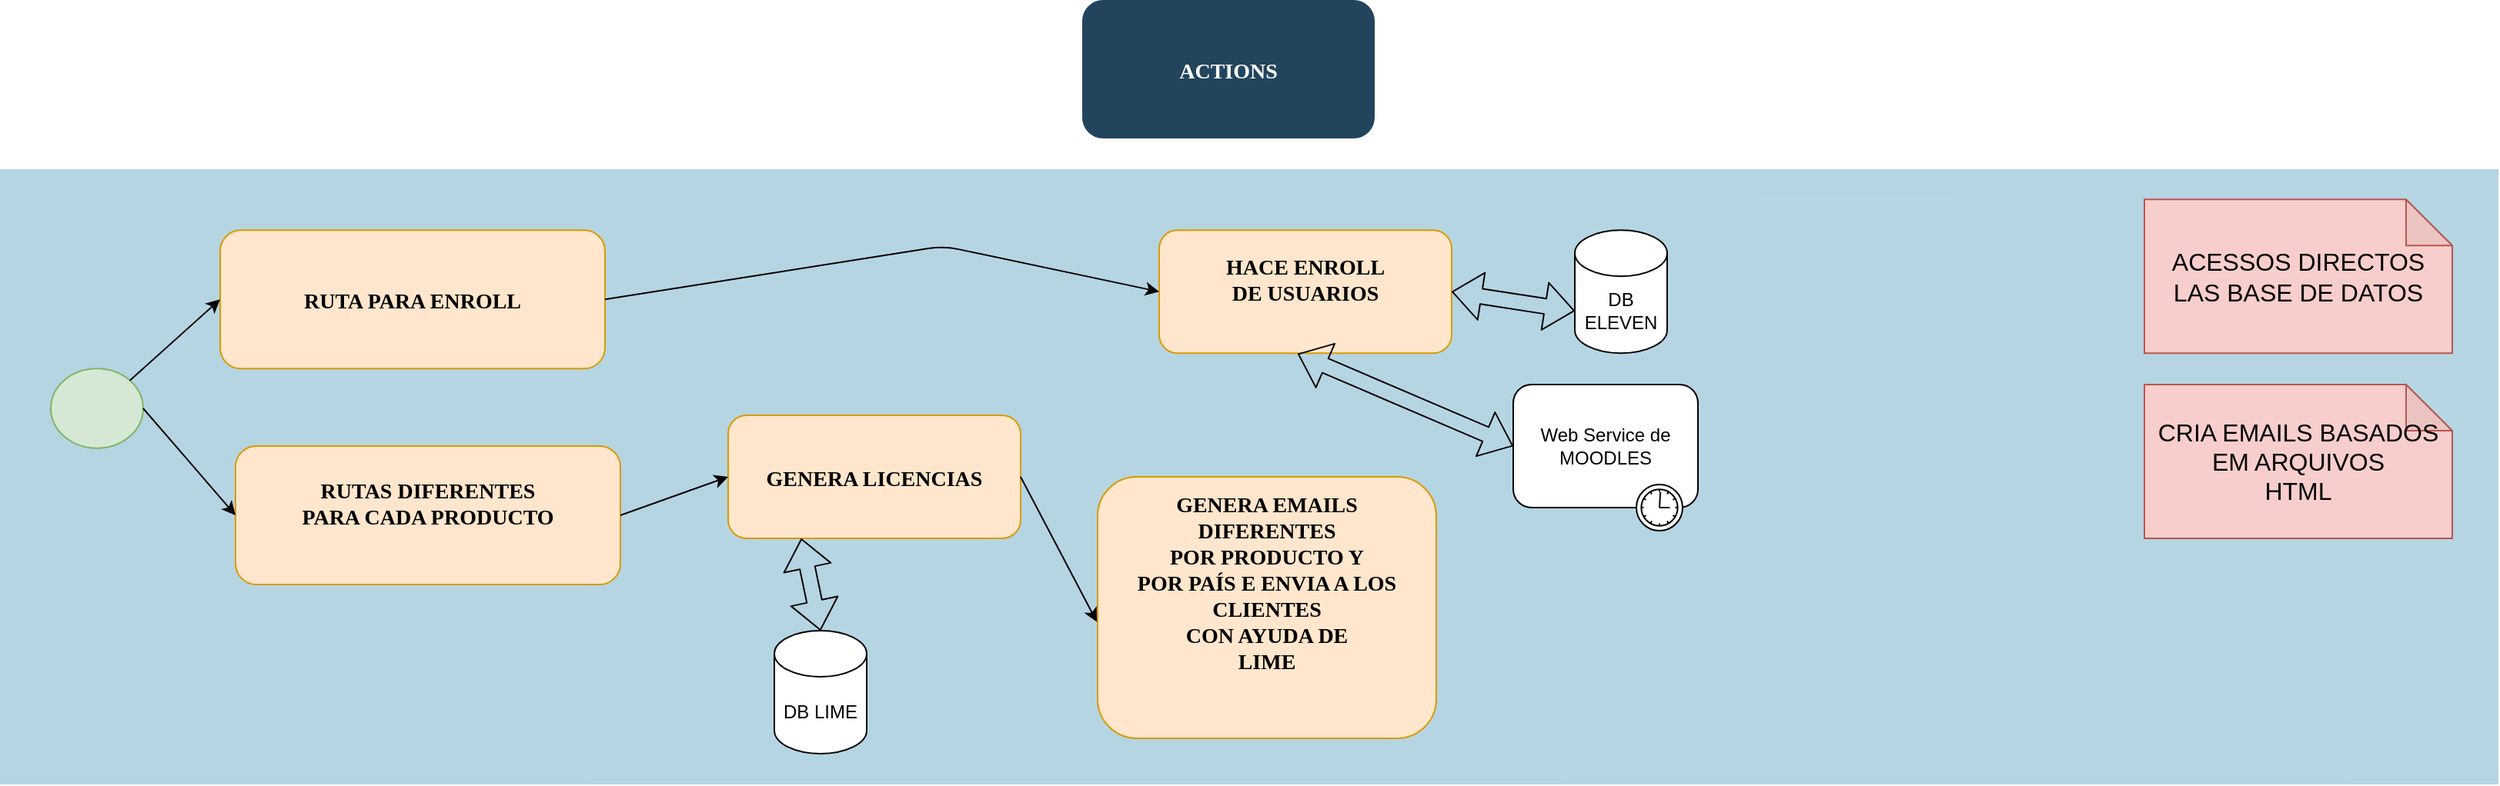 <mxfile version="13.8.7" type="github"><diagram name="Page-1" id="2c0d36ab-eaac-3732-788b-9136903baeff"><mxGraphModel dx="1929" dy="1149" grid="1" gridSize="10" guides="1" tooltips="1" connect="1" arrows="1" fold="1" page="1" pageScale="1.5" pageWidth="1169" pageHeight="827" background="#ffffff" math="0" shadow="0"><root><mxCell id="0"/><mxCell id="1" parent="0"/><mxCell id="122" value="" style="fillColor=#10739E;strokeColor=none;opacity=30;" parent="1" vertex="1"><mxGeometry x="97" y="220" width="1623" height="400" as="geometry"/></mxCell><mxCell id="2" value="ACTIONS" style="rounded=1;fillColor=#23445D;gradientColor=none;strokeColor=none;fontColor=#FFFFFF;fontStyle=1;fontFamily=Tahoma;fontSize=14" parent="1" vertex="1"><mxGeometry x="800" y="110" width="190" height="90" as="geometry"/></mxCell><mxCell id="13" value="GENERA LICENCIAS" style="rounded=1;fillColor=#ffe6cc;strokeColor=#d79b00;fontStyle=1;fontFamily=Tahoma;fontSize=14" parent="1" vertex="1"><mxGeometry x="570" y="380" width="190" height="80" as="geometry"/></mxCell><mxCell id="bfzLj1kWlL-piCnpgLPs-122" value="RUTAS DIFERENTES&#xA;PARA CADA PRODUCTO&#xA;" style="rounded=1;fillColor=#ffe6cc;strokeColor=#d79b00;fontStyle=1;fontFamily=Tahoma;fontSize=14" vertex="1" parent="1"><mxGeometry x="250" y="400" width="250" height="90" as="geometry"/></mxCell><mxCell id="bfzLj1kWlL-piCnpgLPs-123" value="" style="ellipse;whiteSpace=wrap;html=1;fillColor=#d5e8d4;strokeColor=#82b366;" vertex="1" parent="1"><mxGeometry x="130" y="349.63" width="60" height="51.75" as="geometry"/></mxCell><mxCell id="bfzLj1kWlL-piCnpgLPs-124" value="" style="endArrow=classic;html=1;exitX=1;exitY=0.5;exitDx=0;exitDy=0;entryX=0;entryY=0.5;entryDx=0;entryDy=0;" edge="1" parent="1" source="bfzLj1kWlL-piCnpgLPs-123" target="bfzLj1kWlL-piCnpgLPs-122"><mxGeometry width="50" height="50" relative="1" as="geometry"><mxPoint x="890" y="390" as="sourcePoint"/><mxPoint x="240" y="376" as="targetPoint"/></mxGeometry></mxCell><mxCell id="bfzLj1kWlL-piCnpgLPs-126" value="" style="endArrow=classic;html=1;exitX=1;exitY=0.5;exitDx=0;exitDy=0;entryX=0;entryY=0.5;entryDx=0;entryDy=0;" edge="1" parent="1" source="bfzLj1kWlL-piCnpgLPs-122" target="13"><mxGeometry width="50" height="50" relative="1" as="geometry"><mxPoint x="890" y="390" as="sourcePoint"/><mxPoint x="940" y="340" as="targetPoint"/></mxGeometry></mxCell><mxCell id="bfzLj1kWlL-piCnpgLPs-127" value="DB LIME" style="shape=cylinder3;whiteSpace=wrap;html=1;boundedLbl=1;backgroundOutline=1;size=15;" vertex="1" parent="1"><mxGeometry x="600" y="520" width="60" height="80" as="geometry"/></mxCell><mxCell id="bfzLj1kWlL-piCnpgLPs-128" value="" style="shape=flexArrow;endArrow=classic;startArrow=classic;html=1;exitX=0.5;exitY=0;exitDx=0;exitDy=0;exitPerimeter=0;entryX=0.25;entryY=1;entryDx=0;entryDy=0;" edge="1" parent="1" source="bfzLj1kWlL-piCnpgLPs-127" target="13"><mxGeometry width="50" height="50" relative="1" as="geometry"><mxPoint x="890" y="390" as="sourcePoint"/><mxPoint x="940" y="340" as="targetPoint"/></mxGeometry></mxCell><mxCell id="bfzLj1kWlL-piCnpgLPs-130" value="&lt;div style=&quot;font-size: 16px&quot;&gt;&lt;font style=&quot;font-size: 16px&quot;&gt;ACESSOS DIRECTOS&lt;/font&gt;&lt;/div&gt;&lt;div style=&quot;font-size: 16px&quot;&gt;&lt;font style=&quot;font-size: 16px&quot;&gt;LAS BASE DE DATOS &lt;br&gt;&lt;/font&gt;&lt;/div&gt;" style="shape=note;whiteSpace=wrap;html=1;backgroundOutline=1;darkOpacity=0.05;fillColor=#f8cecc;strokeColor=#b85450;" vertex="1" parent="1"><mxGeometry x="1490" y="239.63" width="200" height="100" as="geometry"/></mxCell><mxCell id="bfzLj1kWlL-piCnpgLPs-131" value="DB ELEVEN" style="shape=cylinder3;whiteSpace=wrap;html=1;boundedLbl=1;backgroundOutline=1;size=15;" vertex="1" parent="1"><mxGeometry x="1120" y="259.63" width="60" height="80" as="geometry"/></mxCell><mxCell id="bfzLj1kWlL-piCnpgLPs-132" value="HACE ENROLL&#xA;DE USUARIOS&#xA;" style="rounded=1;fillColor=#ffe6cc;strokeColor=#d79b00;fontStyle=1;fontFamily=Tahoma;fontSize=14" vertex="1" parent="1"><mxGeometry x="850" y="259.63" width="190" height="80" as="geometry"/></mxCell><mxCell id="bfzLj1kWlL-piCnpgLPs-134" value="RUTA PARA ENROLL" style="rounded=1;fillColor=#ffe6cc;strokeColor=#d79b00;fontStyle=1;fontFamily=Tahoma;fontSize=14" vertex="1" parent="1"><mxGeometry x="240" y="259.63" width="250" height="90" as="geometry"/></mxCell><mxCell id="bfzLj1kWlL-piCnpgLPs-136" value="" style="endArrow=classic;html=1;exitX=1;exitY=0;exitDx=0;exitDy=0;entryX=0;entryY=0.5;entryDx=0;entryDy=0;" edge="1" parent="1" source="bfzLj1kWlL-piCnpgLPs-123" target="bfzLj1kWlL-piCnpgLPs-134"><mxGeometry width="50" height="50" relative="1" as="geometry"><mxPoint x="890" y="390" as="sourcePoint"/><mxPoint x="940" y="340" as="targetPoint"/></mxGeometry></mxCell><mxCell id="bfzLj1kWlL-piCnpgLPs-137" value="" style="endArrow=classic;html=1;exitX=1;exitY=0.5;exitDx=0;exitDy=0;entryX=0;entryY=0.5;entryDx=0;entryDy=0;" edge="1" parent="1" source="bfzLj1kWlL-piCnpgLPs-134" target="bfzLj1kWlL-piCnpgLPs-132"><mxGeometry width="50" height="50" relative="1" as="geometry"><mxPoint x="890" y="390" as="sourcePoint"/><mxPoint x="940" y="340" as="targetPoint"/><Array as="points"><mxPoint x="710" y="270"/></Array></mxGeometry></mxCell><mxCell id="bfzLj1kWlL-piCnpgLPs-138" value="" style="shape=flexArrow;endArrow=classic;startArrow=classic;html=1;exitX=0;exitY=0;exitDx=0;exitDy=52.5;exitPerimeter=0;entryX=1;entryY=0.5;entryDx=0;entryDy=0;" edge="1" parent="1" source="bfzLj1kWlL-piCnpgLPs-131" target="bfzLj1kWlL-piCnpgLPs-132"><mxGeometry width="50" height="50" relative="1" as="geometry"><mxPoint x="914.75" y="480" as="sourcePoint"/><mxPoint x="902.25" y="420" as="targetPoint"/></mxGeometry></mxCell><mxCell id="bfzLj1kWlL-piCnpgLPs-142" value="&lt;div&gt;Web Service de &lt;br&gt;&lt;/div&gt;&lt;div&gt;MOODLES&lt;br&gt;&lt;/div&gt;" style="html=1;whiteSpace=wrap;rounded=1;dropTarget=0;" vertex="1" parent="1"><mxGeometry x="1080" y="360" width="120" height="80" as="geometry"/></mxCell><mxCell id="bfzLj1kWlL-piCnpgLPs-143" value="" style="shape=mxgraph.bpmn.timer_start;perimeter=ellipsePerimeter;html=1;verticalLabelPosition=bottom;verticalAlign=top;outlineConnect=0;" vertex="1" parent="bfzLj1kWlL-piCnpgLPs-142"><mxGeometry x="1" y="1" width="30" height="30" relative="1" as="geometry"><mxPoint x="-40" y="-15" as="offset"/></mxGeometry></mxCell><mxCell id="bfzLj1kWlL-piCnpgLPs-145" value="" style="shape=flexArrow;endArrow=classic;startArrow=classic;html=1;exitX=0;exitY=0.5;exitDx=0;exitDy=0;" edge="1" parent="1" source="bfzLj1kWlL-piCnpgLPs-142"><mxGeometry width="50" height="50" relative="1" as="geometry"><mxPoint x="890" y="390" as="sourcePoint"/><mxPoint x="940" y="340" as="targetPoint"/></mxGeometry></mxCell><mxCell id="bfzLj1kWlL-piCnpgLPs-146" value="GENERA EMAILS&#xA;DIFERENTES&#xA;POR PRODUCTO Y&#xA;POR PAÍS E ENVIA A LOS &#xA;CLIENTES &#xA;CON AYUDA DE &#xA;LIME&#xA;&#xA;" style="rounded=1;fillColor=#ffe6cc;strokeColor=#d79b00;fontStyle=1;fontFamily=Tahoma;fontSize=14" vertex="1" parent="1"><mxGeometry x="810" y="420" width="220" height="170" as="geometry"/></mxCell><mxCell id="bfzLj1kWlL-piCnpgLPs-147" value="&lt;div style=&quot;font-size: 16px&quot;&gt;&lt;font style=&quot;font-size: 16px&quot;&gt;CRIA EMAILS BASADOS&lt;/font&gt;&lt;/div&gt;&lt;div style=&quot;font-size: 16px&quot;&gt;&lt;font style=&quot;font-size: 16px&quot;&gt;EM ARQUIVOS&lt;/font&gt;&lt;/div&gt;&lt;div style=&quot;font-size: 16px&quot;&gt;&lt;font style=&quot;font-size: 16px&quot;&gt;HTML&lt;br&gt;&lt;/font&gt;&lt;/div&gt;" style="shape=note;whiteSpace=wrap;html=1;backgroundOutline=1;darkOpacity=0.05;fillColor=#f8cecc;strokeColor=#b85450;" vertex="1" parent="1"><mxGeometry x="1490" y="360" width="200" height="100" as="geometry"/></mxCell><mxCell id="bfzLj1kWlL-piCnpgLPs-149" value="" style="endArrow=classic;html=1;entryX=-0.002;entryY=0.555;entryDx=0;entryDy=0;exitX=1;exitY=0.5;exitDx=0;exitDy=0;entryPerimeter=0;" edge="1" parent="1" source="13" target="bfzLj1kWlL-piCnpgLPs-146"><mxGeometry width="50" height="50" relative="1" as="geometry"><mxPoint x="890" y="390" as="sourcePoint"/><mxPoint x="940" y="340" as="targetPoint"/></mxGeometry></mxCell></root></mxGraphModel></diagram></mxfile>